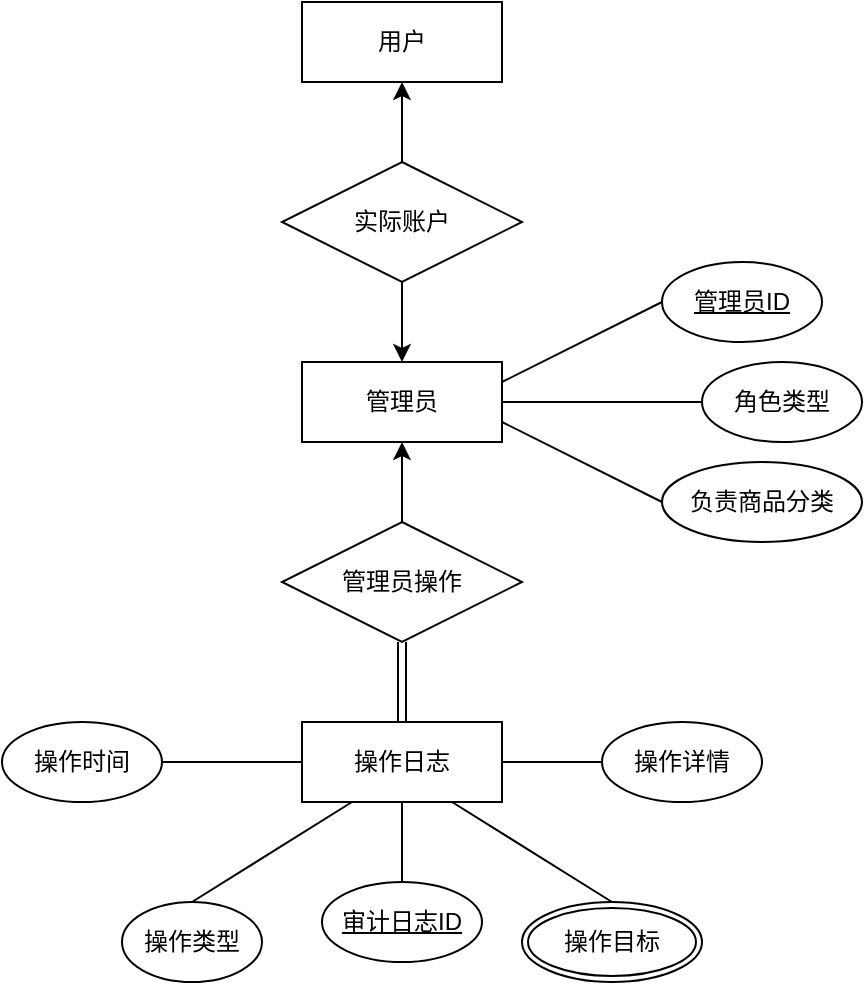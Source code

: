 <mxfile version="24.7.17">
  <diagram name="第 1 页" id="5LEMVKdXKnpF34k-sJzZ">
    <mxGraphModel dx="1221" dy="717" grid="1" gridSize="10" guides="1" tooltips="1" connect="1" arrows="1" fold="1" page="1" pageScale="1" pageWidth="4681" pageHeight="3300" math="0" shadow="0">
      <root>
        <mxCell id="0" />
        <mxCell id="1" parent="0" />
        <mxCell id="xGyX3Lzzzs2zgR0K13GY-1" value="用户" style="whiteSpace=wrap;html=1;align=center;" parent="1" vertex="1">
          <mxGeometry x="410" y="220" width="100" height="40" as="geometry" />
        </mxCell>
        <mxCell id="xGyX3Lzzzs2zgR0K13GY-2" value="管理员" style="whiteSpace=wrap;html=1;align=center;" parent="1" vertex="1">
          <mxGeometry x="410" y="400" width="100" height="40" as="geometry" />
        </mxCell>
        <mxCell id="xGyX3Lzzzs2zgR0K13GY-3" value="操作日志" style="whiteSpace=wrap;html=1;align=center;" parent="1" vertex="1">
          <mxGeometry x="410" y="580" width="100" height="40" as="geometry" />
        </mxCell>
        <mxCell id="xGyX3Lzzzs2zgR0K13GY-5" value="" style="edgeStyle=orthogonalEdgeStyle;rounded=0;orthogonalLoop=1;jettySize=auto;html=1;" parent="1" source="xGyX3Lzzzs2zgR0K13GY-4" target="xGyX3Lzzzs2zgR0K13GY-1" edge="1">
          <mxGeometry relative="1" as="geometry" />
        </mxCell>
        <mxCell id="xGyX3Lzzzs2zgR0K13GY-6" value="" style="edgeStyle=orthogonalEdgeStyle;rounded=0;orthogonalLoop=1;jettySize=auto;html=1;" parent="1" source="xGyX3Lzzzs2zgR0K13GY-4" target="xGyX3Lzzzs2zgR0K13GY-2" edge="1">
          <mxGeometry relative="1" as="geometry" />
        </mxCell>
        <mxCell id="xGyX3Lzzzs2zgR0K13GY-4" value="实际账户" style="shape=rhombus;perimeter=rhombusPerimeter;whiteSpace=wrap;html=1;align=center;" parent="1" vertex="1">
          <mxGeometry x="400" y="300" width="120" height="60" as="geometry" />
        </mxCell>
        <mxCell id="xGyX3Lzzzs2zgR0K13GY-8" value="" style="edgeStyle=orthogonalEdgeStyle;rounded=0;orthogonalLoop=1;jettySize=auto;html=1;" parent="1" source="xGyX3Lzzzs2zgR0K13GY-7" target="xGyX3Lzzzs2zgR0K13GY-2" edge="1">
          <mxGeometry relative="1" as="geometry" />
        </mxCell>
        <mxCell id="xGyX3Lzzzs2zgR0K13GY-9" value="" style="edgeStyle=orthogonalEdgeStyle;rounded=0;orthogonalLoop=1;jettySize=auto;html=1;shape=link;" parent="1" source="xGyX3Lzzzs2zgR0K13GY-7" target="xGyX3Lzzzs2zgR0K13GY-3" edge="1">
          <mxGeometry relative="1" as="geometry" />
        </mxCell>
        <mxCell id="xGyX3Lzzzs2zgR0K13GY-7" value="管理员操作" style="shape=rhombus;perimeter=rhombusPerimeter;whiteSpace=wrap;html=1;align=center;" parent="1" vertex="1">
          <mxGeometry x="400" y="480" width="120" height="60" as="geometry" />
        </mxCell>
        <mxCell id="9He4205IW6QWDnUmoPkY-1" value="管理员ID" style="ellipse;whiteSpace=wrap;html=1;align=center;fontStyle=4;" vertex="1" parent="1">
          <mxGeometry x="590" y="350" width="80" height="40" as="geometry" />
        </mxCell>
        <mxCell id="9He4205IW6QWDnUmoPkY-2" value="" style="endArrow=none;html=1;rounded=0;exitX=1;exitY=0.25;exitDx=0;exitDy=0;entryX=0;entryY=0.5;entryDx=0;entryDy=0;" edge="1" parent="1" source="xGyX3Lzzzs2zgR0K13GY-2" target="9He4205IW6QWDnUmoPkY-1">
          <mxGeometry relative="1" as="geometry">
            <mxPoint x="520" y="440" as="sourcePoint" />
            <mxPoint x="680" y="440" as="targetPoint" />
          </mxGeometry>
        </mxCell>
        <mxCell id="9He4205IW6QWDnUmoPkY-3" value="角色类型" style="ellipse;whiteSpace=wrap;html=1;align=center;" vertex="1" parent="1">
          <mxGeometry x="610" y="400" width="80" height="40" as="geometry" />
        </mxCell>
        <mxCell id="9He4205IW6QWDnUmoPkY-4" value="" style="endArrow=none;html=1;rounded=0;exitX=1;exitY=0.5;exitDx=0;exitDy=0;entryX=0;entryY=0.5;entryDx=0;entryDy=0;" edge="1" parent="1" source="xGyX3Lzzzs2zgR0K13GY-2" target="9He4205IW6QWDnUmoPkY-3">
          <mxGeometry relative="1" as="geometry">
            <mxPoint x="520" y="420" as="sourcePoint" />
            <mxPoint x="600" y="380" as="targetPoint" />
          </mxGeometry>
        </mxCell>
        <mxCell id="9He4205IW6QWDnUmoPkY-5" value="负责商品分类" style="ellipse;whiteSpace=wrap;html=1;align=center;" vertex="1" parent="1">
          <mxGeometry x="590" y="450" width="100" height="40" as="geometry" />
        </mxCell>
        <mxCell id="9He4205IW6QWDnUmoPkY-6" value="" style="endArrow=none;html=1;rounded=0;exitX=1;exitY=0.75;exitDx=0;exitDy=0;entryX=0;entryY=0.5;entryDx=0;entryDy=0;" edge="1" parent="1" source="xGyX3Lzzzs2zgR0K13GY-2" target="9He4205IW6QWDnUmoPkY-5">
          <mxGeometry relative="1" as="geometry">
            <mxPoint x="530" y="430" as="sourcePoint" />
            <mxPoint x="610" y="390" as="targetPoint" />
          </mxGeometry>
        </mxCell>
        <mxCell id="9He4205IW6QWDnUmoPkY-7" value="审计日志ID" style="ellipse;whiteSpace=wrap;html=1;align=center;fontStyle=4;" vertex="1" parent="1">
          <mxGeometry x="420" y="660" width="80" height="40" as="geometry" />
        </mxCell>
        <mxCell id="9He4205IW6QWDnUmoPkY-8" value="" style="endArrow=none;html=1;rounded=0;exitX=0.5;exitY=0;exitDx=0;exitDy=0;entryX=0.5;entryY=1;entryDx=0;entryDy=0;" edge="1" parent="1" source="9He4205IW6QWDnUmoPkY-7" target="xGyX3Lzzzs2zgR0K13GY-3">
          <mxGeometry relative="1" as="geometry">
            <mxPoint x="450" y="650" as="sourcePoint" />
            <mxPoint x="530" y="610" as="targetPoint" />
          </mxGeometry>
        </mxCell>
        <mxCell id="9He4205IW6QWDnUmoPkY-9" value="操作类型" style="ellipse;whiteSpace=wrap;html=1;align=center;" vertex="1" parent="1">
          <mxGeometry x="320" y="670" width="70" height="40" as="geometry" />
        </mxCell>
        <mxCell id="9He4205IW6QWDnUmoPkY-12" value="" style="endArrow=none;html=1;rounded=0;exitX=0.5;exitY=0;exitDx=0;exitDy=0;entryX=0.25;entryY=1;entryDx=0;entryDy=0;" edge="1" parent="1" source="9He4205IW6QWDnUmoPkY-9" target="xGyX3Lzzzs2zgR0K13GY-3">
          <mxGeometry relative="1" as="geometry">
            <mxPoint x="470" y="670" as="sourcePoint" />
            <mxPoint x="470" y="630" as="targetPoint" />
          </mxGeometry>
        </mxCell>
        <mxCell id="9He4205IW6QWDnUmoPkY-13" value="操作目标" style="ellipse;shape=doubleEllipse;margin=3;whiteSpace=wrap;html=1;align=center;" vertex="1" parent="1">
          <mxGeometry x="520" y="670" width="90" height="40" as="geometry" />
        </mxCell>
        <mxCell id="9He4205IW6QWDnUmoPkY-14" value="" style="endArrow=none;html=1;rounded=0;exitX=0.5;exitY=0;exitDx=0;exitDy=0;entryX=0.75;entryY=1;entryDx=0;entryDy=0;" edge="1" parent="1" source="9He4205IW6QWDnUmoPkY-13" target="xGyX3Lzzzs2zgR0K13GY-3">
          <mxGeometry relative="1" as="geometry">
            <mxPoint x="480" y="680" as="sourcePoint" />
            <mxPoint x="480" y="640" as="targetPoint" />
          </mxGeometry>
        </mxCell>
        <mxCell id="9He4205IW6QWDnUmoPkY-15" value="操作详情" style="ellipse;whiteSpace=wrap;html=1;align=center;" vertex="1" parent="1">
          <mxGeometry x="560" y="580" width="80" height="40" as="geometry" />
        </mxCell>
        <mxCell id="9He4205IW6QWDnUmoPkY-16" value="" style="endArrow=none;html=1;rounded=0;exitX=0;exitY=0.5;exitDx=0;exitDy=0;entryX=1;entryY=0.5;entryDx=0;entryDy=0;" edge="1" parent="1" source="9He4205IW6QWDnUmoPkY-15" target="xGyX3Lzzzs2zgR0K13GY-3">
          <mxGeometry relative="1" as="geometry">
            <mxPoint x="490" y="690" as="sourcePoint" />
            <mxPoint x="490" y="650" as="targetPoint" />
          </mxGeometry>
        </mxCell>
        <mxCell id="9He4205IW6QWDnUmoPkY-17" value="操作时间" style="ellipse;whiteSpace=wrap;html=1;align=center;" vertex="1" parent="1">
          <mxGeometry x="260" y="580" width="80" height="40" as="geometry" />
        </mxCell>
        <mxCell id="9He4205IW6QWDnUmoPkY-18" value="" style="endArrow=none;html=1;rounded=0;exitX=0;exitY=0.5;exitDx=0;exitDy=0;entryX=1;entryY=0.5;entryDx=0;entryDy=0;" edge="1" parent="1" source="xGyX3Lzzzs2zgR0K13GY-3" target="9He4205IW6QWDnUmoPkY-17">
          <mxGeometry relative="1" as="geometry">
            <mxPoint x="390" y="599.5" as="sourcePoint" />
            <mxPoint x="340" y="599.5" as="targetPoint" />
          </mxGeometry>
        </mxCell>
      </root>
    </mxGraphModel>
  </diagram>
</mxfile>
